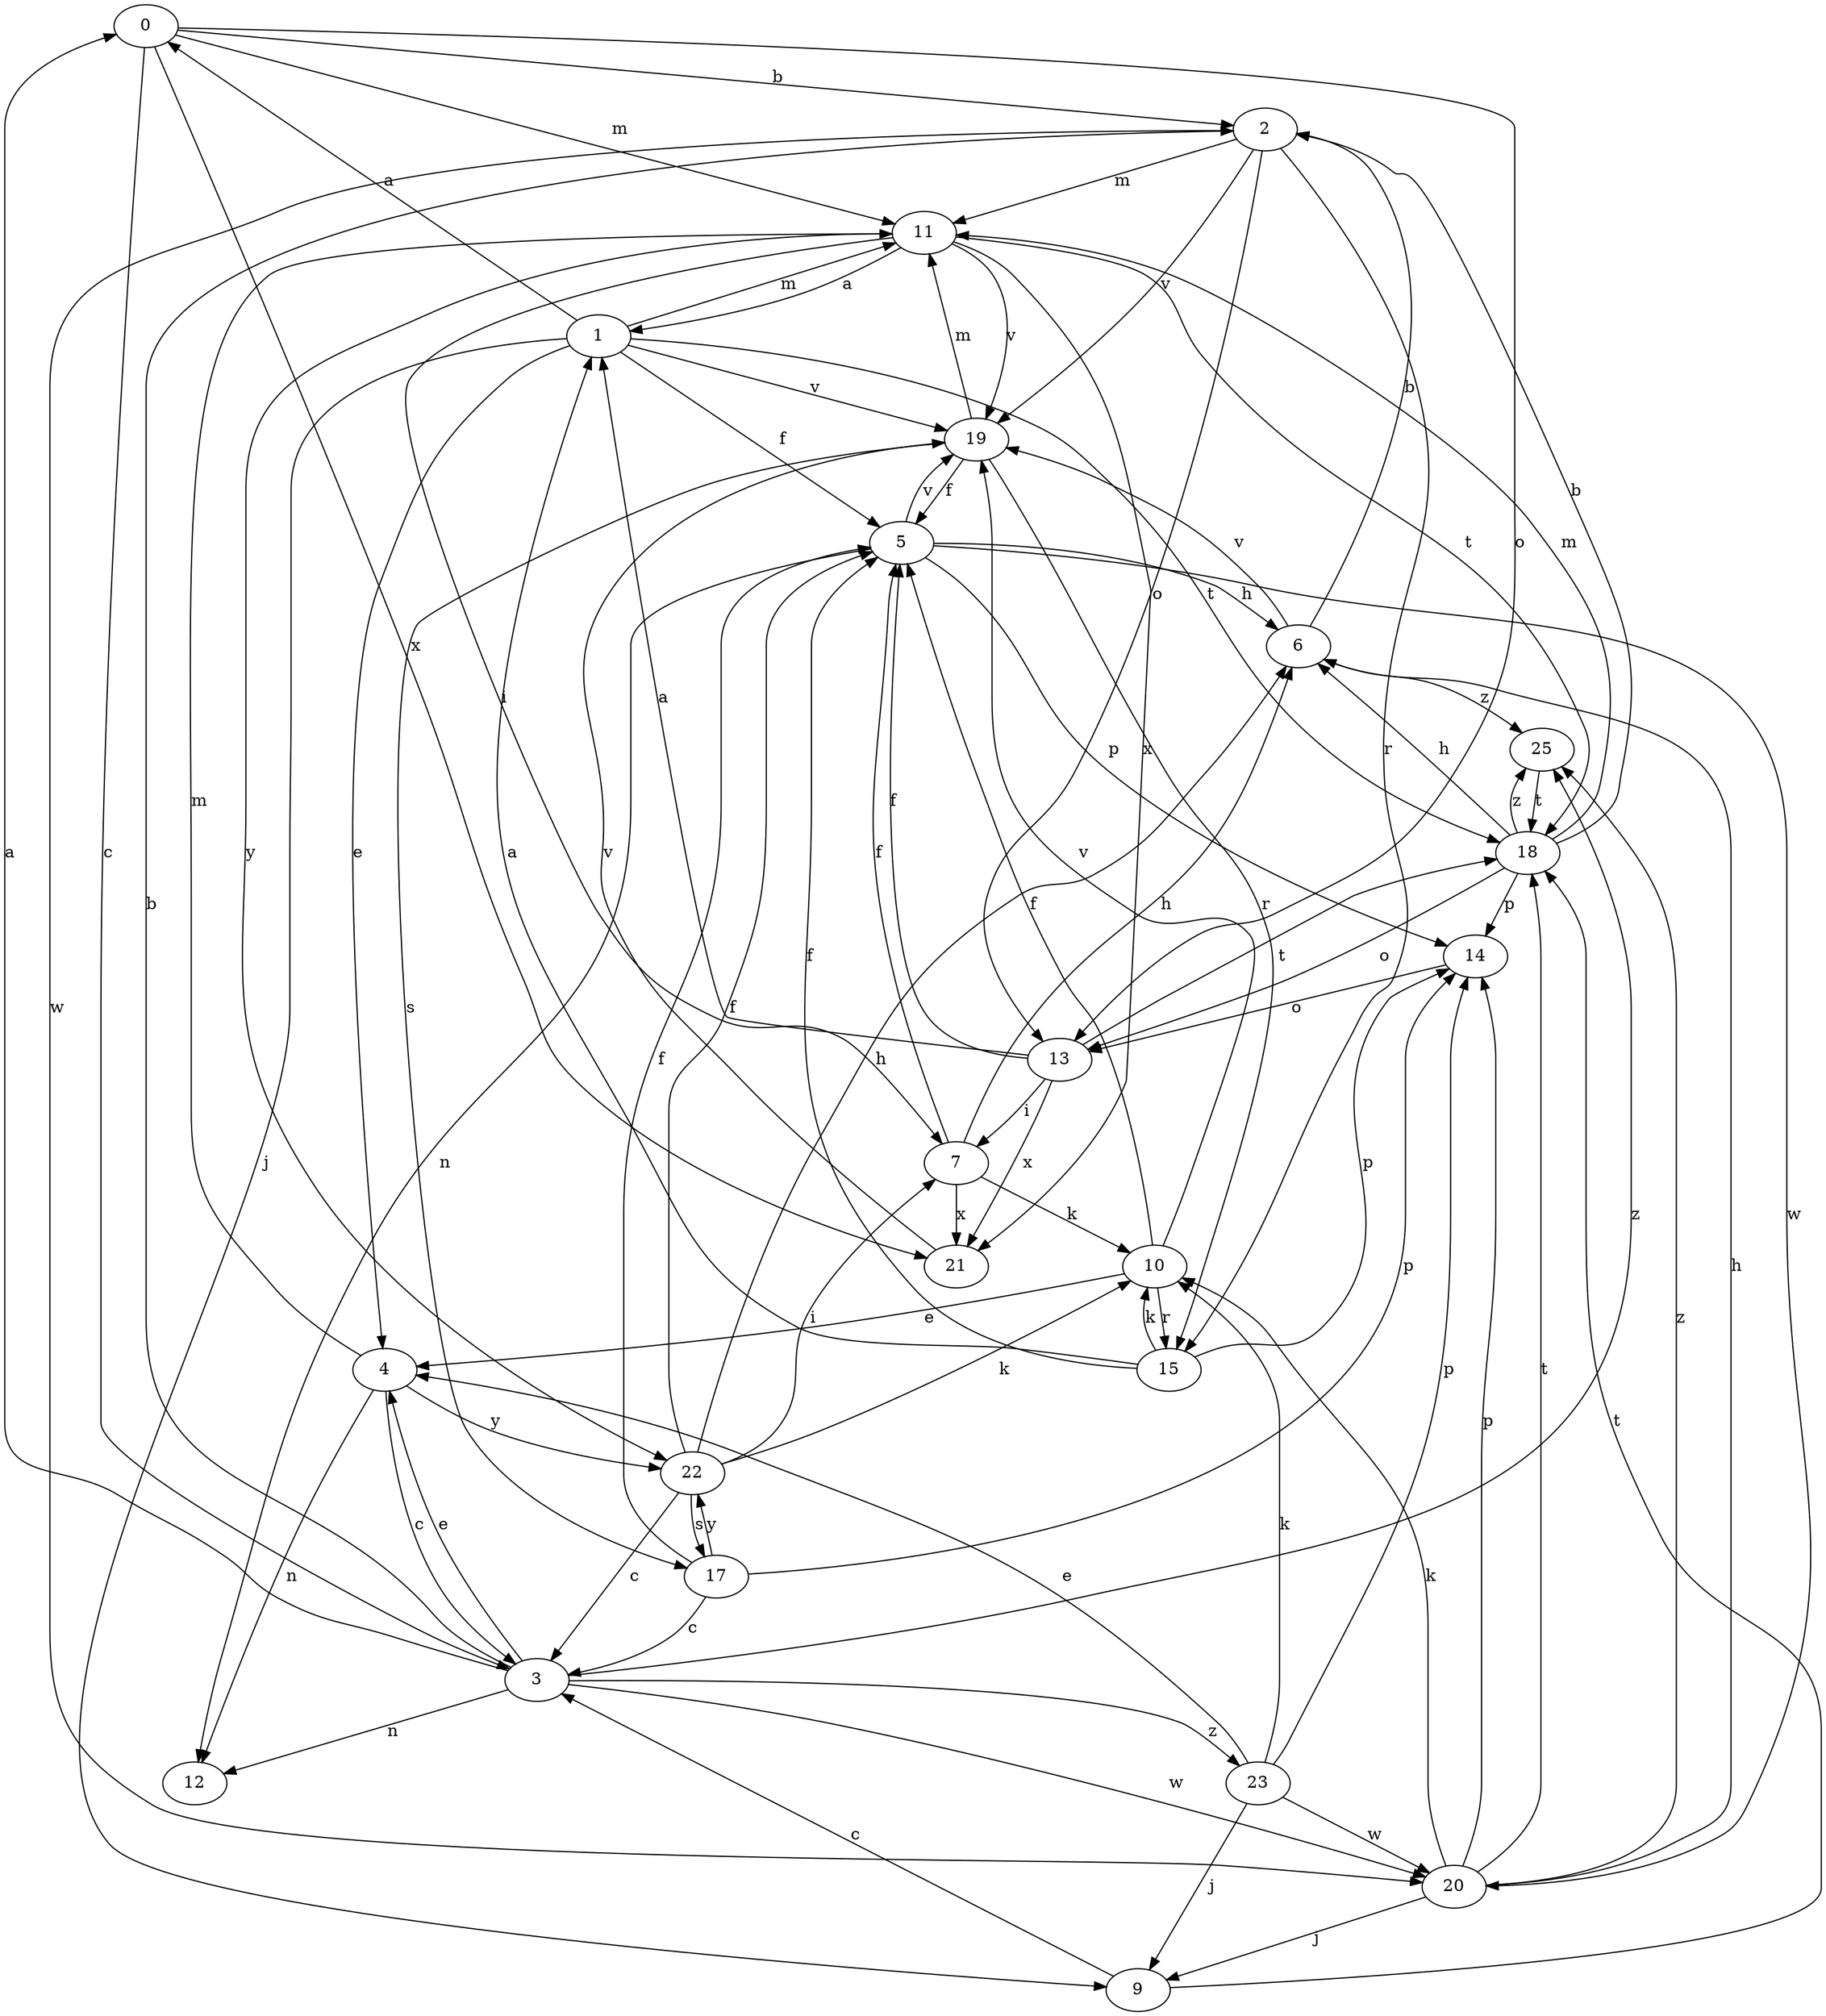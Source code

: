strict digraph  {
0;
1;
2;
3;
4;
5;
6;
7;
9;
10;
11;
12;
13;
14;
15;
17;
18;
19;
20;
21;
22;
23;
25;
0 -> 2  [label=b];
0 -> 3  [label=c];
0 -> 11  [label=m];
0 -> 13  [label=o];
0 -> 21  [label=x];
1 -> 0  [label=a];
1 -> 4  [label=e];
1 -> 5  [label=f];
1 -> 9  [label=j];
1 -> 11  [label=m];
1 -> 18  [label=t];
1 -> 19  [label=v];
2 -> 11  [label=m];
2 -> 13  [label=o];
2 -> 15  [label=r];
2 -> 19  [label=v];
2 -> 20  [label=w];
3 -> 0  [label=a];
3 -> 2  [label=b];
3 -> 4  [label=e];
3 -> 12  [label=n];
3 -> 20  [label=w];
3 -> 23  [label=z];
3 -> 25  [label=z];
4 -> 3  [label=c];
4 -> 11  [label=m];
4 -> 12  [label=n];
4 -> 22  [label=y];
5 -> 6  [label=h];
5 -> 12  [label=n];
5 -> 14  [label=p];
5 -> 19  [label=v];
5 -> 20  [label=w];
6 -> 2  [label=b];
6 -> 19  [label=v];
6 -> 25  [label=z];
7 -> 5  [label=f];
7 -> 6  [label=h];
7 -> 10  [label=k];
7 -> 21  [label=x];
9 -> 3  [label=c];
9 -> 18  [label=t];
10 -> 4  [label=e];
10 -> 5  [label=f];
10 -> 15  [label=r];
10 -> 19  [label=v];
11 -> 1  [label=a];
11 -> 7  [label=i];
11 -> 18  [label=t];
11 -> 19  [label=v];
11 -> 21  [label=x];
11 -> 22  [label=y];
13 -> 1  [label=a];
13 -> 5  [label=f];
13 -> 7  [label=i];
13 -> 18  [label=t];
13 -> 21  [label=x];
14 -> 13  [label=o];
15 -> 1  [label=a];
15 -> 5  [label=f];
15 -> 10  [label=k];
15 -> 14  [label=p];
17 -> 3  [label=c];
17 -> 5  [label=f];
17 -> 14  [label=p];
17 -> 22  [label=y];
18 -> 2  [label=b];
18 -> 6  [label=h];
18 -> 11  [label=m];
18 -> 13  [label=o];
18 -> 14  [label=p];
18 -> 25  [label=z];
19 -> 5  [label=f];
19 -> 11  [label=m];
19 -> 15  [label=r];
19 -> 17  [label=s];
20 -> 6  [label=h];
20 -> 9  [label=j];
20 -> 10  [label=k];
20 -> 14  [label=p];
20 -> 18  [label=t];
20 -> 25  [label=z];
21 -> 19  [label=v];
22 -> 3  [label=c];
22 -> 5  [label=f];
22 -> 6  [label=h];
22 -> 7  [label=i];
22 -> 10  [label=k];
22 -> 17  [label=s];
23 -> 4  [label=e];
23 -> 9  [label=j];
23 -> 10  [label=k];
23 -> 14  [label=p];
23 -> 20  [label=w];
25 -> 18  [label=t];
}
